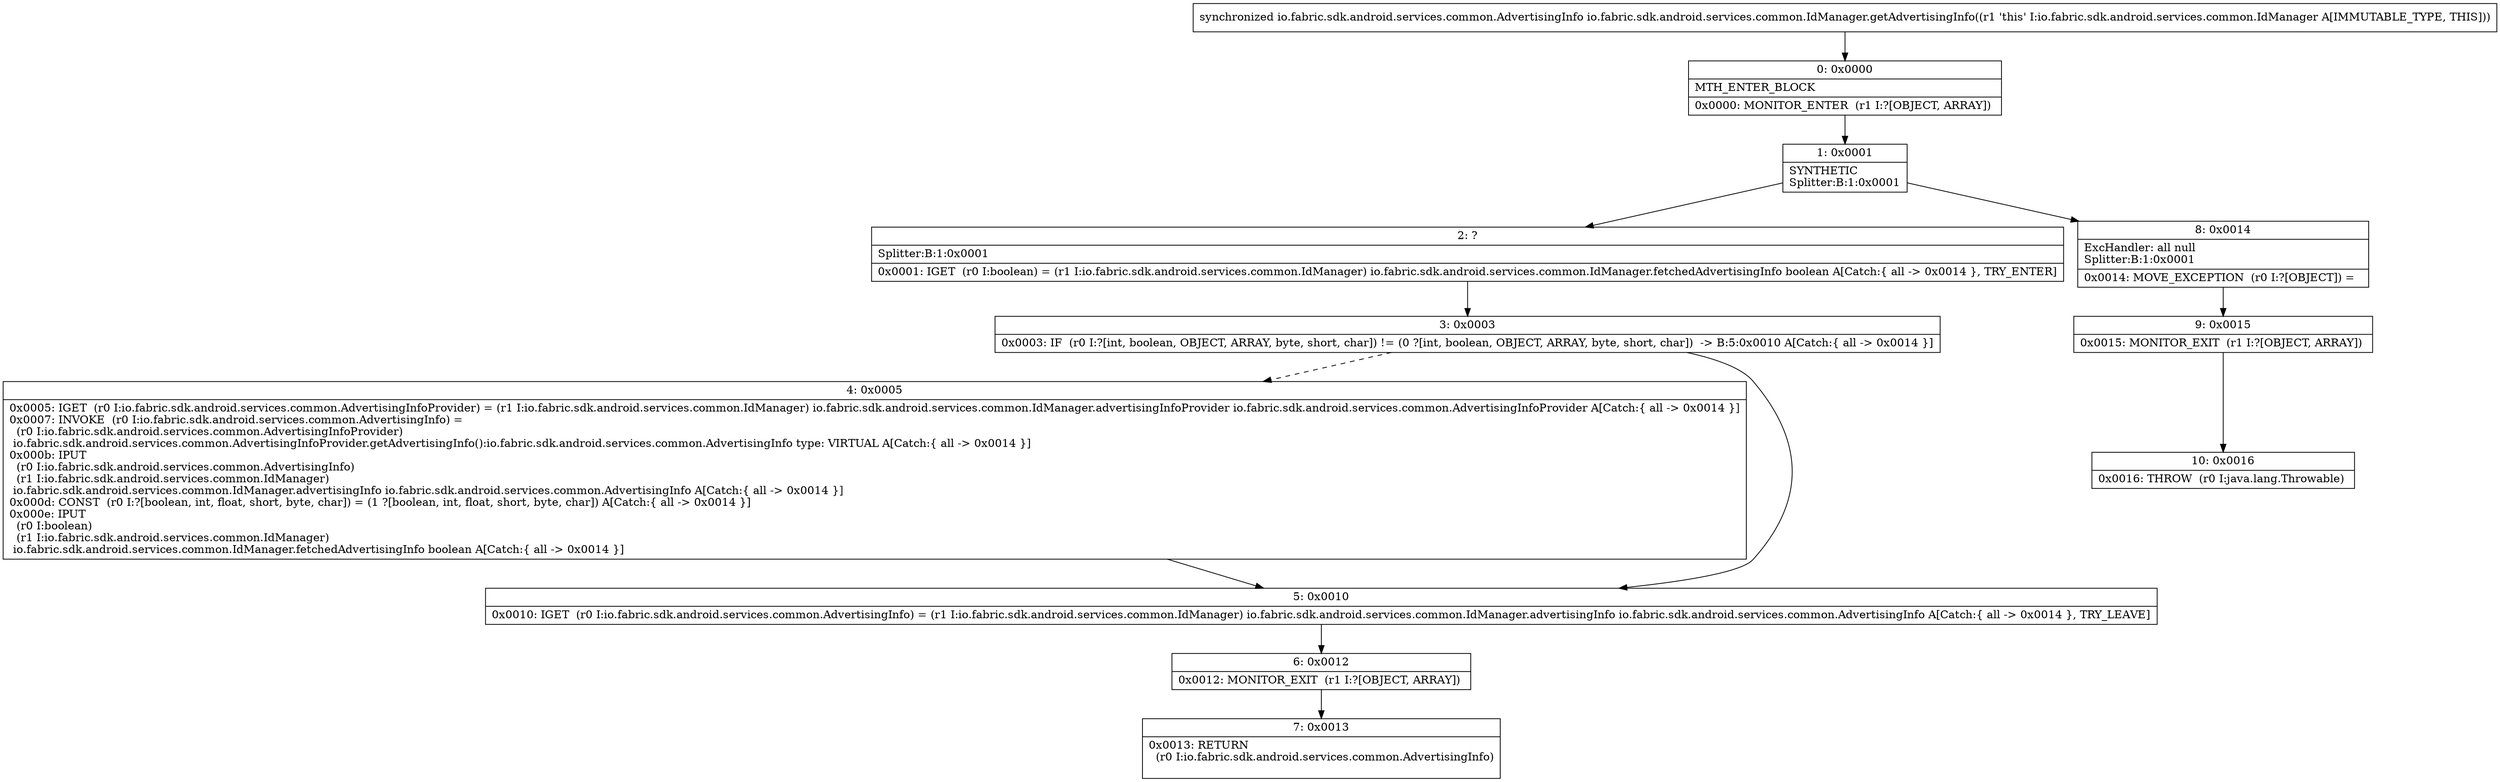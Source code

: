 digraph "CFG forio.fabric.sdk.android.services.common.IdManager.getAdvertisingInfo()Lio\/fabric\/sdk\/android\/services\/common\/AdvertisingInfo;" {
Node_0 [shape=record,label="{0\:\ 0x0000|MTH_ENTER_BLOCK\l|0x0000: MONITOR_ENTER  (r1 I:?[OBJECT, ARRAY]) \l}"];
Node_1 [shape=record,label="{1\:\ 0x0001|SYNTHETIC\lSplitter:B:1:0x0001\l}"];
Node_2 [shape=record,label="{2\:\ ?|Splitter:B:1:0x0001\l|0x0001: IGET  (r0 I:boolean) = (r1 I:io.fabric.sdk.android.services.common.IdManager) io.fabric.sdk.android.services.common.IdManager.fetchedAdvertisingInfo boolean A[Catch:\{ all \-\> 0x0014 \}, TRY_ENTER]\l}"];
Node_3 [shape=record,label="{3\:\ 0x0003|0x0003: IF  (r0 I:?[int, boolean, OBJECT, ARRAY, byte, short, char]) != (0 ?[int, boolean, OBJECT, ARRAY, byte, short, char])  \-\> B:5:0x0010 A[Catch:\{ all \-\> 0x0014 \}]\l}"];
Node_4 [shape=record,label="{4\:\ 0x0005|0x0005: IGET  (r0 I:io.fabric.sdk.android.services.common.AdvertisingInfoProvider) = (r1 I:io.fabric.sdk.android.services.common.IdManager) io.fabric.sdk.android.services.common.IdManager.advertisingInfoProvider io.fabric.sdk.android.services.common.AdvertisingInfoProvider A[Catch:\{ all \-\> 0x0014 \}]\l0x0007: INVOKE  (r0 I:io.fabric.sdk.android.services.common.AdvertisingInfo) = \l  (r0 I:io.fabric.sdk.android.services.common.AdvertisingInfoProvider)\l io.fabric.sdk.android.services.common.AdvertisingInfoProvider.getAdvertisingInfo():io.fabric.sdk.android.services.common.AdvertisingInfo type: VIRTUAL A[Catch:\{ all \-\> 0x0014 \}]\l0x000b: IPUT  \l  (r0 I:io.fabric.sdk.android.services.common.AdvertisingInfo)\l  (r1 I:io.fabric.sdk.android.services.common.IdManager)\l io.fabric.sdk.android.services.common.IdManager.advertisingInfo io.fabric.sdk.android.services.common.AdvertisingInfo A[Catch:\{ all \-\> 0x0014 \}]\l0x000d: CONST  (r0 I:?[boolean, int, float, short, byte, char]) = (1 ?[boolean, int, float, short, byte, char]) A[Catch:\{ all \-\> 0x0014 \}]\l0x000e: IPUT  \l  (r0 I:boolean)\l  (r1 I:io.fabric.sdk.android.services.common.IdManager)\l io.fabric.sdk.android.services.common.IdManager.fetchedAdvertisingInfo boolean A[Catch:\{ all \-\> 0x0014 \}]\l}"];
Node_5 [shape=record,label="{5\:\ 0x0010|0x0010: IGET  (r0 I:io.fabric.sdk.android.services.common.AdvertisingInfo) = (r1 I:io.fabric.sdk.android.services.common.IdManager) io.fabric.sdk.android.services.common.IdManager.advertisingInfo io.fabric.sdk.android.services.common.AdvertisingInfo A[Catch:\{ all \-\> 0x0014 \}, TRY_LEAVE]\l}"];
Node_6 [shape=record,label="{6\:\ 0x0012|0x0012: MONITOR_EXIT  (r1 I:?[OBJECT, ARRAY]) \l}"];
Node_7 [shape=record,label="{7\:\ 0x0013|0x0013: RETURN  \l  (r0 I:io.fabric.sdk.android.services.common.AdvertisingInfo)\l \l}"];
Node_8 [shape=record,label="{8\:\ 0x0014|ExcHandler: all null\lSplitter:B:1:0x0001\l|0x0014: MOVE_EXCEPTION  (r0 I:?[OBJECT]) =  \l}"];
Node_9 [shape=record,label="{9\:\ 0x0015|0x0015: MONITOR_EXIT  (r1 I:?[OBJECT, ARRAY]) \l}"];
Node_10 [shape=record,label="{10\:\ 0x0016|0x0016: THROW  (r0 I:java.lang.Throwable) \l}"];
MethodNode[shape=record,label="{synchronized io.fabric.sdk.android.services.common.AdvertisingInfo io.fabric.sdk.android.services.common.IdManager.getAdvertisingInfo((r1 'this' I:io.fabric.sdk.android.services.common.IdManager A[IMMUTABLE_TYPE, THIS])) }"];
MethodNode -> Node_0;
Node_0 -> Node_1;
Node_1 -> Node_2;
Node_1 -> Node_8;
Node_2 -> Node_3;
Node_3 -> Node_4[style=dashed];
Node_3 -> Node_5;
Node_4 -> Node_5;
Node_5 -> Node_6;
Node_6 -> Node_7;
Node_8 -> Node_9;
Node_9 -> Node_10;
}

